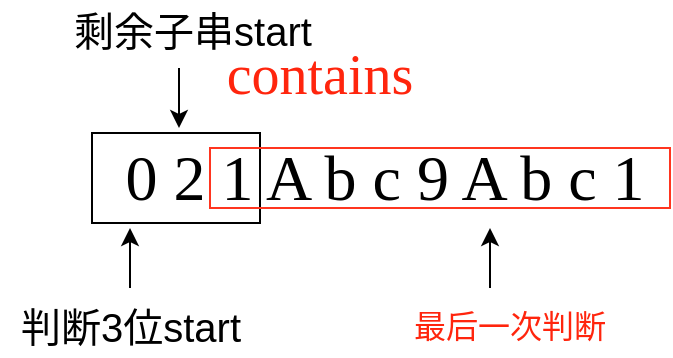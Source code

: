 <mxfile version="14.9.8" type="github">
  <diagram id="kcH3Z-TPnhh__8kGFMRs" name="Page-1">
    <mxGraphModel dx="1422" dy="761" grid="1" gridSize="10" guides="1" tooltips="1" connect="1" arrows="1" fold="1" page="1" pageScale="1" pageWidth="827" pageHeight="1169" math="0" shadow="0">
      <root>
        <mxCell id="0" />
        <mxCell id="1" parent="0" />
        <mxCell id="z7qx069De_z7DD4eOs79-14" value="&lt;pre style=&quot;margin: 0px 12px 0px 0px ; padding: 0px ; font-weight: 400 ; font-size: 32px ; position: relative ; border: none ; background: rgb(247 , 248 , 249) ; word-break: break-word ; font-family: &amp;#34;courier&amp;#34; , &amp;#34;courier new&amp;#34; , monospace ; overflow-wrap: break-word ; font-style: normal ; letter-spacing: normal ; text-indent: 0px ; text-transform: none ; word-spacing: 0px&quot;&gt;&lt;br&gt;&lt;/pre&gt;" style="text;whiteSpace=wrap;html=1;fontSize=32;" vertex="1" parent="1">
          <mxGeometry x="270" y="375" width="220" height="50" as="geometry" />
        </mxCell>
        <mxCell id="z7qx069De_z7DD4eOs79-16" value="" style="endArrow=classic;html=1;fontSize=32;" edge="1" parent="1">
          <mxGeometry width="50" height="50" relative="1" as="geometry">
            <mxPoint x="270" y="410" as="sourcePoint" />
            <mxPoint x="270" y="380" as="targetPoint" />
          </mxGeometry>
        </mxCell>
        <mxCell id="z7qx069De_z7DD4eOs79-17" value="" style="endArrow=classic;html=1;fontSize=32;" edge="1" parent="1">
          <mxGeometry width="50" height="50" relative="1" as="geometry">
            <mxPoint x="294.5" y="300" as="sourcePoint" />
            <mxPoint x="294.5" y="330" as="targetPoint" />
          </mxGeometry>
        </mxCell>
        <mxCell id="z7qx069De_z7DD4eOs79-18" value="判断3位start" style="text;html=1;align=center;verticalAlign=middle;resizable=0;points=[];autosize=1;strokeColor=none;fontSize=20;" vertex="1" parent="1">
          <mxGeometry x="205" y="414" width="130" height="30" as="geometry" />
        </mxCell>
        <mxCell id="z7qx069De_z7DD4eOs79-19" value="剩余子串start" style="text;html=1;align=center;verticalAlign=middle;resizable=0;points=[];autosize=1;strokeColor=none;fontSize=20;" vertex="1" parent="1">
          <mxGeometry x="236" y="266" width="130" height="30" as="geometry" />
        </mxCell>
        <mxCell id="z7qx069De_z7DD4eOs79-23" value="0 2 1 A b c 9 A b c 1" style="text;html=1;align=center;verticalAlign=middle;resizable=0;points=[];autosize=1;strokeColor=none;fontSize=32;fontColor=#000000;fontStyle=0;fontFamily=Times New Roman;" vertex="1" parent="1">
          <mxGeometry x="257" y="335" width="280" height="40" as="geometry" />
        </mxCell>
        <mxCell id="z7qx069De_z7DD4eOs79-24" value="" style="endArrow=classic;html=1;fontSize=32;fontColor=#FF250D;" edge="1" parent="1">
          <mxGeometry width="50" height="50" relative="1" as="geometry">
            <mxPoint x="450" y="410" as="sourcePoint" />
            <mxPoint x="450" y="380" as="targetPoint" />
          </mxGeometry>
        </mxCell>
        <mxCell id="z7qx069De_z7DD4eOs79-27" value="" style="rounded=0;whiteSpace=wrap;html=1;fontFamily=Times New Roman;fontSize=32;fontColor=#FF250D;fillColor=none;" vertex="1" parent="1">
          <mxGeometry x="251" y="332.5" width="84" height="45" as="geometry" />
        </mxCell>
        <mxCell id="z7qx069De_z7DD4eOs79-28" value="" style="rounded=0;whiteSpace=wrap;html=1;fontFamily=Times New Roman;fontSize=32;fontColor=#FF250D;fillColor=none;strokeColor=#FF351F;" vertex="1" parent="1">
          <mxGeometry x="310" y="340" width="230" height="30" as="geometry" />
        </mxCell>
        <mxCell id="z7qx069De_z7DD4eOs79-29" value="contains" style="text;html=1;strokeColor=none;fillColor=none;align=center;verticalAlign=middle;whiteSpace=wrap;rounded=0;fontFamily=Times New Roman;fontSize=28;fontColor=#FF250D;" vertex="1" parent="1">
          <mxGeometry x="310" y="280" width="110" height="46" as="geometry" />
        </mxCell>
        <mxCell id="z7qx069De_z7DD4eOs79-30" value="最后一次判断" style="text;html=1;strokeColor=none;fillColor=none;align=center;verticalAlign=middle;whiteSpace=wrap;rounded=0;fontFamily=Times New Roman;fontSize=16;fontColor=#FF250D;" vertex="1" parent="1">
          <mxGeometry x="400" y="419" width="120" height="20" as="geometry" />
        </mxCell>
      </root>
    </mxGraphModel>
  </diagram>
</mxfile>
